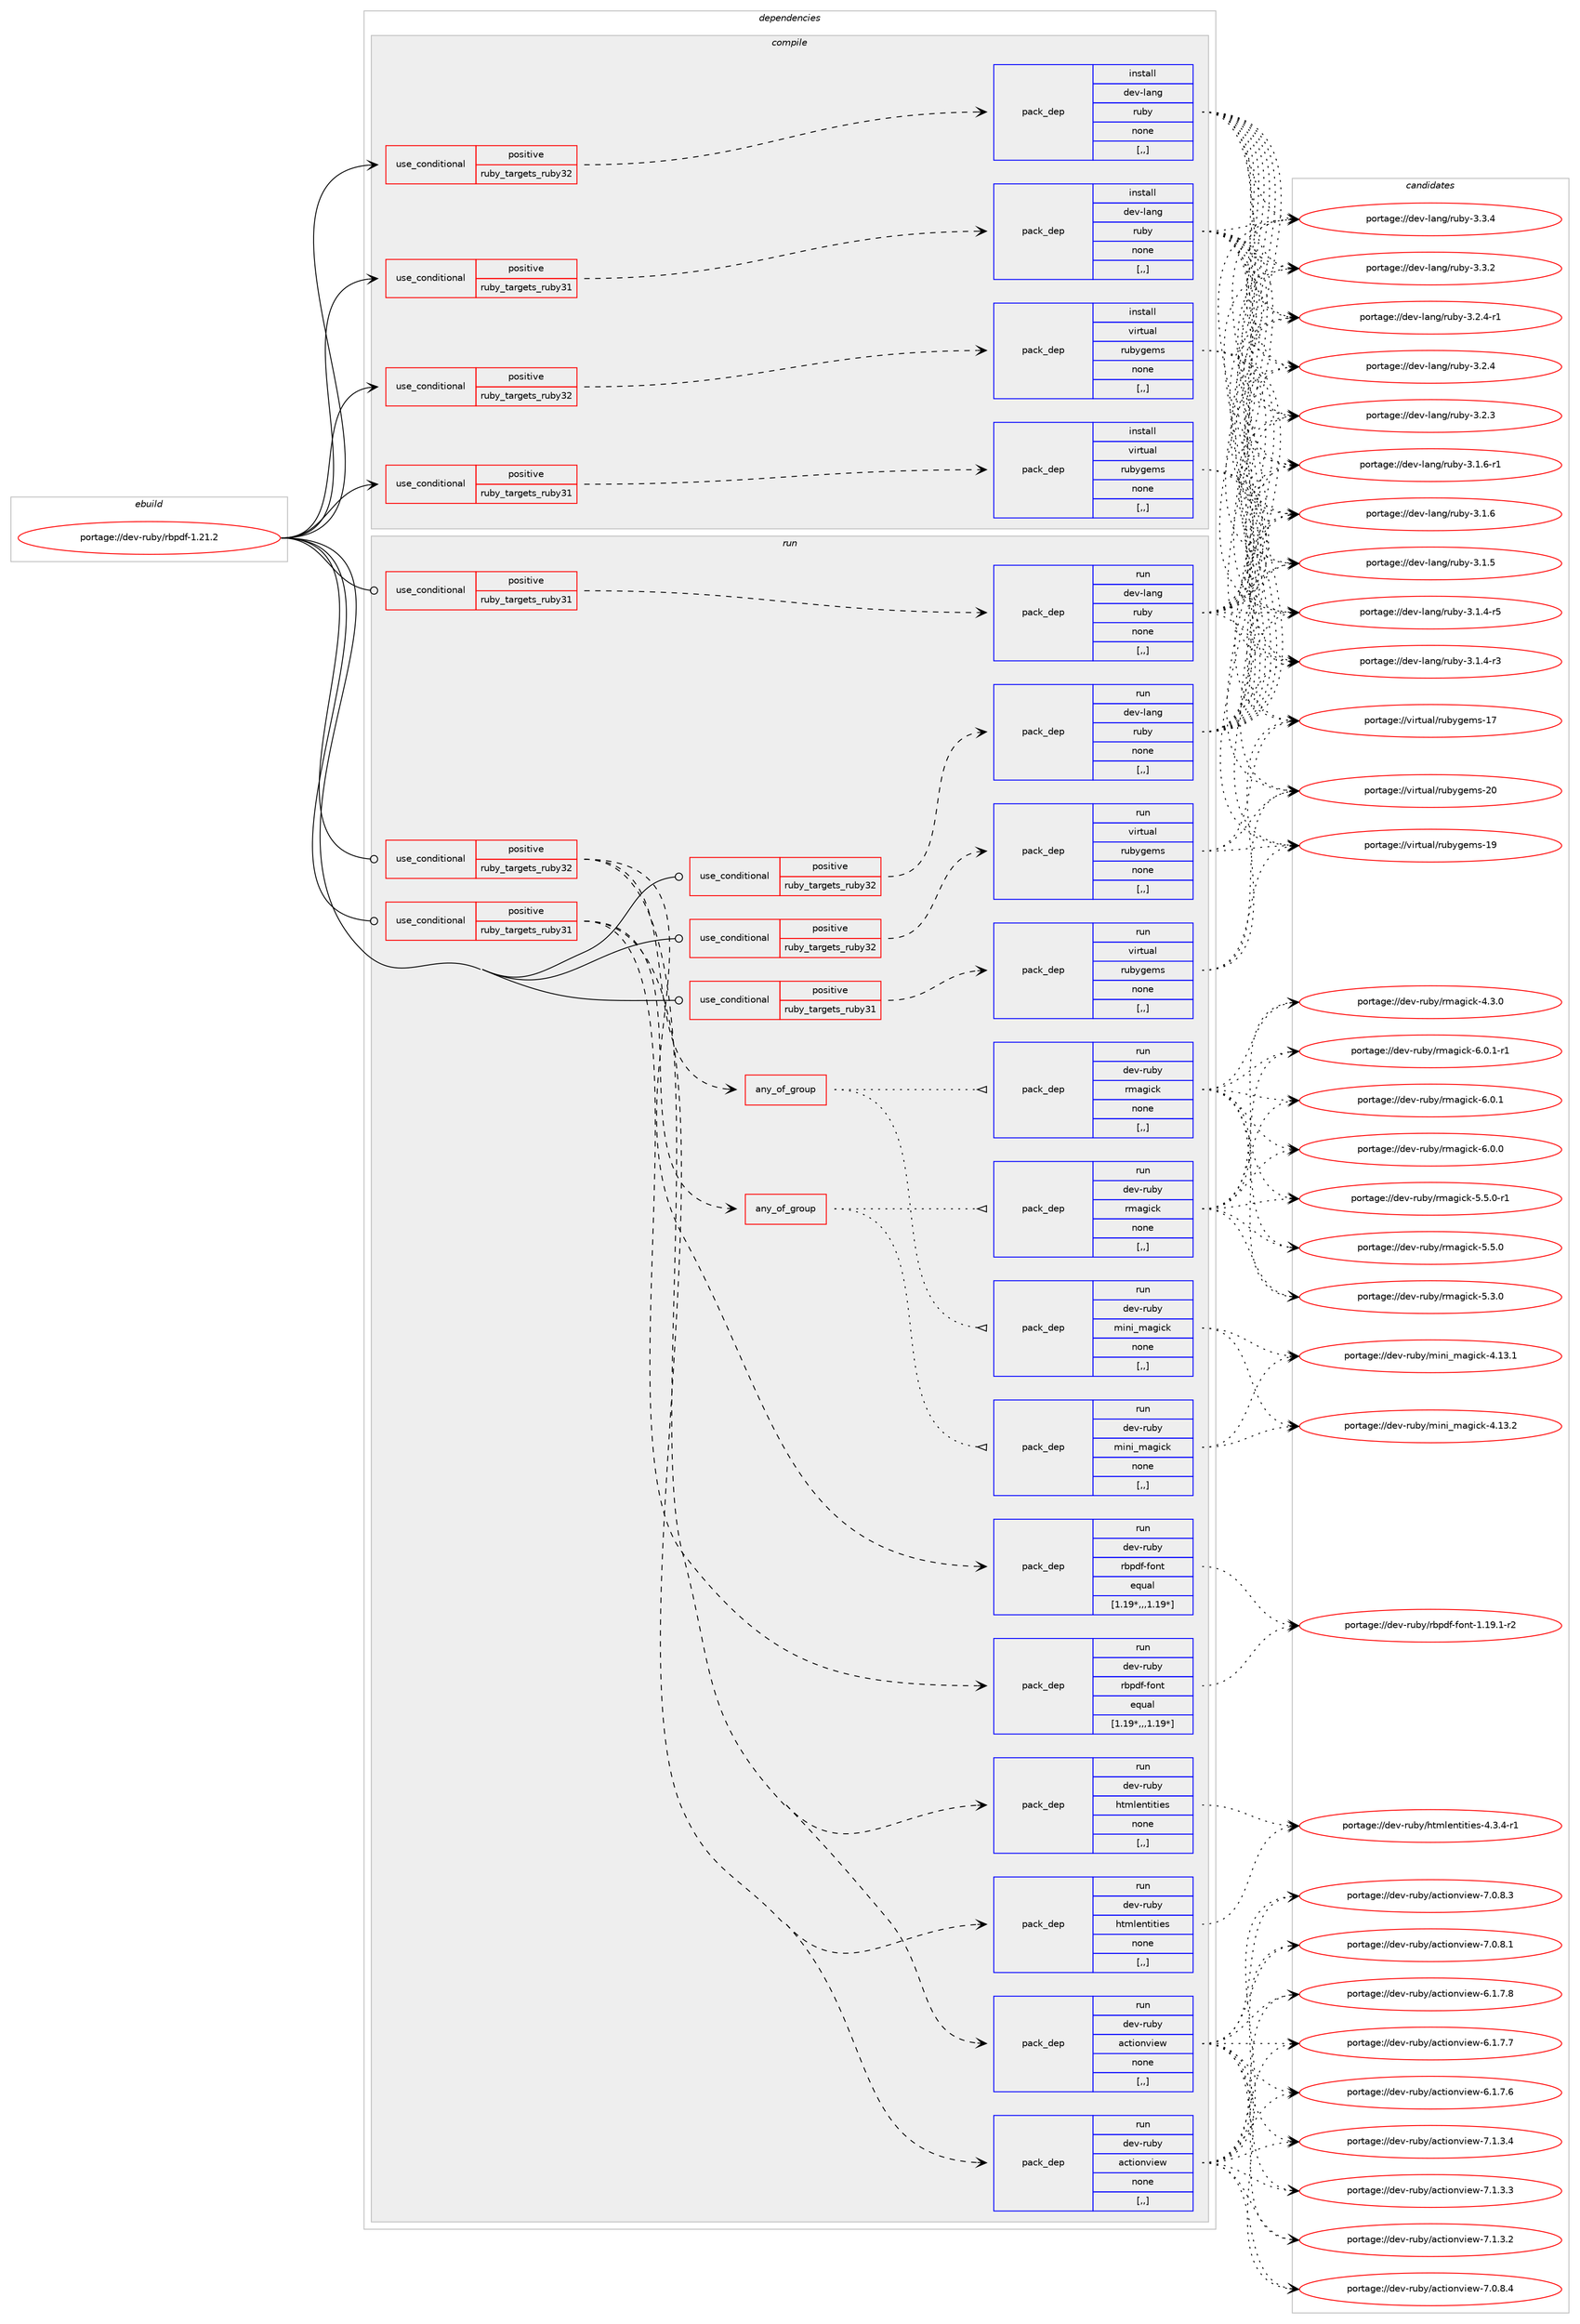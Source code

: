 digraph prolog {

# *************
# Graph options
# *************

newrank=true;
concentrate=true;
compound=true;
graph [rankdir=LR,fontname=Helvetica,fontsize=10,ranksep=1.5];#, ranksep=2.5, nodesep=0.2];
edge  [arrowhead=vee];
node  [fontname=Helvetica,fontsize=10];

# **********
# The ebuild
# **********

subgraph cluster_leftcol {
color=gray;
rank=same;
label=<<i>ebuild</i>>;
id [label="portage://dev-ruby/rbpdf-1.21.2", color=red, width=4, href="../dev-ruby/rbpdf-1.21.2.svg"];
}

# ****************
# The dependencies
# ****************

subgraph cluster_midcol {
color=gray;
label=<<i>dependencies</i>>;
subgraph cluster_compile {
fillcolor="#eeeeee";
style=filled;
label=<<i>compile</i>>;
subgraph cond53509 {
dependency196356 [label=<<TABLE BORDER="0" CELLBORDER="1" CELLSPACING="0" CELLPADDING="4"><TR><TD ROWSPAN="3" CELLPADDING="10">use_conditional</TD></TR><TR><TD>positive</TD></TR><TR><TD>ruby_targets_ruby31</TD></TR></TABLE>>, shape=none, color=red];
subgraph pack141501 {
dependency196357 [label=<<TABLE BORDER="0" CELLBORDER="1" CELLSPACING="0" CELLPADDING="4" WIDTH="220"><TR><TD ROWSPAN="6" CELLPADDING="30">pack_dep</TD></TR><TR><TD WIDTH="110">install</TD></TR><TR><TD>dev-lang</TD></TR><TR><TD>ruby</TD></TR><TR><TD>none</TD></TR><TR><TD>[,,]</TD></TR></TABLE>>, shape=none, color=blue];
}
dependency196356:e -> dependency196357:w [weight=20,style="dashed",arrowhead="vee"];
}
id:e -> dependency196356:w [weight=20,style="solid",arrowhead="vee"];
subgraph cond53510 {
dependency196358 [label=<<TABLE BORDER="0" CELLBORDER="1" CELLSPACING="0" CELLPADDING="4"><TR><TD ROWSPAN="3" CELLPADDING="10">use_conditional</TD></TR><TR><TD>positive</TD></TR><TR><TD>ruby_targets_ruby31</TD></TR></TABLE>>, shape=none, color=red];
subgraph pack141502 {
dependency196359 [label=<<TABLE BORDER="0" CELLBORDER="1" CELLSPACING="0" CELLPADDING="4" WIDTH="220"><TR><TD ROWSPAN="6" CELLPADDING="30">pack_dep</TD></TR><TR><TD WIDTH="110">install</TD></TR><TR><TD>virtual</TD></TR><TR><TD>rubygems</TD></TR><TR><TD>none</TD></TR><TR><TD>[,,]</TD></TR></TABLE>>, shape=none, color=blue];
}
dependency196358:e -> dependency196359:w [weight=20,style="dashed",arrowhead="vee"];
}
id:e -> dependency196358:w [weight=20,style="solid",arrowhead="vee"];
subgraph cond53511 {
dependency196360 [label=<<TABLE BORDER="0" CELLBORDER="1" CELLSPACING="0" CELLPADDING="4"><TR><TD ROWSPAN="3" CELLPADDING="10">use_conditional</TD></TR><TR><TD>positive</TD></TR><TR><TD>ruby_targets_ruby32</TD></TR></TABLE>>, shape=none, color=red];
subgraph pack141503 {
dependency196361 [label=<<TABLE BORDER="0" CELLBORDER="1" CELLSPACING="0" CELLPADDING="4" WIDTH="220"><TR><TD ROWSPAN="6" CELLPADDING="30">pack_dep</TD></TR><TR><TD WIDTH="110">install</TD></TR><TR><TD>dev-lang</TD></TR><TR><TD>ruby</TD></TR><TR><TD>none</TD></TR><TR><TD>[,,]</TD></TR></TABLE>>, shape=none, color=blue];
}
dependency196360:e -> dependency196361:w [weight=20,style="dashed",arrowhead="vee"];
}
id:e -> dependency196360:w [weight=20,style="solid",arrowhead="vee"];
subgraph cond53512 {
dependency196362 [label=<<TABLE BORDER="0" CELLBORDER="1" CELLSPACING="0" CELLPADDING="4"><TR><TD ROWSPAN="3" CELLPADDING="10">use_conditional</TD></TR><TR><TD>positive</TD></TR><TR><TD>ruby_targets_ruby32</TD></TR></TABLE>>, shape=none, color=red];
subgraph pack141504 {
dependency196363 [label=<<TABLE BORDER="0" CELLBORDER="1" CELLSPACING="0" CELLPADDING="4" WIDTH="220"><TR><TD ROWSPAN="6" CELLPADDING="30">pack_dep</TD></TR><TR><TD WIDTH="110">install</TD></TR><TR><TD>virtual</TD></TR><TR><TD>rubygems</TD></TR><TR><TD>none</TD></TR><TR><TD>[,,]</TD></TR></TABLE>>, shape=none, color=blue];
}
dependency196362:e -> dependency196363:w [weight=20,style="dashed",arrowhead="vee"];
}
id:e -> dependency196362:w [weight=20,style="solid",arrowhead="vee"];
}
subgraph cluster_compileandrun {
fillcolor="#eeeeee";
style=filled;
label=<<i>compile and run</i>>;
}
subgraph cluster_run {
fillcolor="#eeeeee";
style=filled;
label=<<i>run</i>>;
subgraph cond53513 {
dependency196364 [label=<<TABLE BORDER="0" CELLBORDER="1" CELLSPACING="0" CELLPADDING="4"><TR><TD ROWSPAN="3" CELLPADDING="10">use_conditional</TD></TR><TR><TD>positive</TD></TR><TR><TD>ruby_targets_ruby31</TD></TR></TABLE>>, shape=none, color=red];
subgraph pack141505 {
dependency196365 [label=<<TABLE BORDER="0" CELLBORDER="1" CELLSPACING="0" CELLPADDING="4" WIDTH="220"><TR><TD ROWSPAN="6" CELLPADDING="30">pack_dep</TD></TR><TR><TD WIDTH="110">run</TD></TR><TR><TD>dev-lang</TD></TR><TR><TD>ruby</TD></TR><TR><TD>none</TD></TR><TR><TD>[,,]</TD></TR></TABLE>>, shape=none, color=blue];
}
dependency196364:e -> dependency196365:w [weight=20,style="dashed",arrowhead="vee"];
}
id:e -> dependency196364:w [weight=20,style="solid",arrowhead="odot"];
subgraph cond53514 {
dependency196366 [label=<<TABLE BORDER="0" CELLBORDER="1" CELLSPACING="0" CELLPADDING="4"><TR><TD ROWSPAN="3" CELLPADDING="10">use_conditional</TD></TR><TR><TD>positive</TD></TR><TR><TD>ruby_targets_ruby31</TD></TR></TABLE>>, shape=none, color=red];
subgraph pack141506 {
dependency196367 [label=<<TABLE BORDER="0" CELLBORDER="1" CELLSPACING="0" CELLPADDING="4" WIDTH="220"><TR><TD ROWSPAN="6" CELLPADDING="30">pack_dep</TD></TR><TR><TD WIDTH="110">run</TD></TR><TR><TD>dev-ruby</TD></TR><TR><TD>actionview</TD></TR><TR><TD>none</TD></TR><TR><TD>[,,]</TD></TR></TABLE>>, shape=none, color=blue];
}
dependency196366:e -> dependency196367:w [weight=20,style="dashed",arrowhead="vee"];
subgraph pack141507 {
dependency196368 [label=<<TABLE BORDER="0" CELLBORDER="1" CELLSPACING="0" CELLPADDING="4" WIDTH="220"><TR><TD ROWSPAN="6" CELLPADDING="30">pack_dep</TD></TR><TR><TD WIDTH="110">run</TD></TR><TR><TD>dev-ruby</TD></TR><TR><TD>htmlentities</TD></TR><TR><TD>none</TD></TR><TR><TD>[,,]</TD></TR></TABLE>>, shape=none, color=blue];
}
dependency196366:e -> dependency196368:w [weight=20,style="dashed",arrowhead="vee"];
subgraph pack141508 {
dependency196369 [label=<<TABLE BORDER="0" CELLBORDER="1" CELLSPACING="0" CELLPADDING="4" WIDTH="220"><TR><TD ROWSPAN="6" CELLPADDING="30">pack_dep</TD></TR><TR><TD WIDTH="110">run</TD></TR><TR><TD>dev-ruby</TD></TR><TR><TD>rbpdf-font</TD></TR><TR><TD>equal</TD></TR><TR><TD>[1.19*,,,1.19*]</TD></TR></TABLE>>, shape=none, color=blue];
}
dependency196366:e -> dependency196369:w [weight=20,style="dashed",arrowhead="vee"];
subgraph any1196 {
dependency196370 [label=<<TABLE BORDER="0" CELLBORDER="1" CELLSPACING="0" CELLPADDING="4"><TR><TD CELLPADDING="10">any_of_group</TD></TR></TABLE>>, shape=none, color=red];subgraph pack141509 {
dependency196371 [label=<<TABLE BORDER="0" CELLBORDER="1" CELLSPACING="0" CELLPADDING="4" WIDTH="220"><TR><TD ROWSPAN="6" CELLPADDING="30">pack_dep</TD></TR><TR><TD WIDTH="110">run</TD></TR><TR><TD>dev-ruby</TD></TR><TR><TD>mini_magick</TD></TR><TR><TD>none</TD></TR><TR><TD>[,,]</TD></TR></TABLE>>, shape=none, color=blue];
}
dependency196370:e -> dependency196371:w [weight=20,style="dotted",arrowhead="oinv"];
subgraph pack141510 {
dependency196372 [label=<<TABLE BORDER="0" CELLBORDER="1" CELLSPACING="0" CELLPADDING="4" WIDTH="220"><TR><TD ROWSPAN="6" CELLPADDING="30">pack_dep</TD></TR><TR><TD WIDTH="110">run</TD></TR><TR><TD>dev-ruby</TD></TR><TR><TD>rmagick</TD></TR><TR><TD>none</TD></TR><TR><TD>[,,]</TD></TR></TABLE>>, shape=none, color=blue];
}
dependency196370:e -> dependency196372:w [weight=20,style="dotted",arrowhead="oinv"];
}
dependency196366:e -> dependency196370:w [weight=20,style="dashed",arrowhead="vee"];
}
id:e -> dependency196366:w [weight=20,style="solid",arrowhead="odot"];
subgraph cond53515 {
dependency196373 [label=<<TABLE BORDER="0" CELLBORDER="1" CELLSPACING="0" CELLPADDING="4"><TR><TD ROWSPAN="3" CELLPADDING="10">use_conditional</TD></TR><TR><TD>positive</TD></TR><TR><TD>ruby_targets_ruby31</TD></TR></TABLE>>, shape=none, color=red];
subgraph pack141511 {
dependency196374 [label=<<TABLE BORDER="0" CELLBORDER="1" CELLSPACING="0" CELLPADDING="4" WIDTH="220"><TR><TD ROWSPAN="6" CELLPADDING="30">pack_dep</TD></TR><TR><TD WIDTH="110">run</TD></TR><TR><TD>virtual</TD></TR><TR><TD>rubygems</TD></TR><TR><TD>none</TD></TR><TR><TD>[,,]</TD></TR></TABLE>>, shape=none, color=blue];
}
dependency196373:e -> dependency196374:w [weight=20,style="dashed",arrowhead="vee"];
}
id:e -> dependency196373:w [weight=20,style="solid",arrowhead="odot"];
subgraph cond53516 {
dependency196375 [label=<<TABLE BORDER="0" CELLBORDER="1" CELLSPACING="0" CELLPADDING="4"><TR><TD ROWSPAN="3" CELLPADDING="10">use_conditional</TD></TR><TR><TD>positive</TD></TR><TR><TD>ruby_targets_ruby32</TD></TR></TABLE>>, shape=none, color=red];
subgraph pack141512 {
dependency196376 [label=<<TABLE BORDER="0" CELLBORDER="1" CELLSPACING="0" CELLPADDING="4" WIDTH="220"><TR><TD ROWSPAN="6" CELLPADDING="30">pack_dep</TD></TR><TR><TD WIDTH="110">run</TD></TR><TR><TD>dev-lang</TD></TR><TR><TD>ruby</TD></TR><TR><TD>none</TD></TR><TR><TD>[,,]</TD></TR></TABLE>>, shape=none, color=blue];
}
dependency196375:e -> dependency196376:w [weight=20,style="dashed",arrowhead="vee"];
}
id:e -> dependency196375:w [weight=20,style="solid",arrowhead="odot"];
subgraph cond53517 {
dependency196377 [label=<<TABLE BORDER="0" CELLBORDER="1" CELLSPACING="0" CELLPADDING="4"><TR><TD ROWSPAN="3" CELLPADDING="10">use_conditional</TD></TR><TR><TD>positive</TD></TR><TR><TD>ruby_targets_ruby32</TD></TR></TABLE>>, shape=none, color=red];
subgraph pack141513 {
dependency196378 [label=<<TABLE BORDER="0" CELLBORDER="1" CELLSPACING="0" CELLPADDING="4" WIDTH="220"><TR><TD ROWSPAN="6" CELLPADDING="30">pack_dep</TD></TR><TR><TD WIDTH="110">run</TD></TR><TR><TD>dev-ruby</TD></TR><TR><TD>actionview</TD></TR><TR><TD>none</TD></TR><TR><TD>[,,]</TD></TR></TABLE>>, shape=none, color=blue];
}
dependency196377:e -> dependency196378:w [weight=20,style="dashed",arrowhead="vee"];
subgraph pack141514 {
dependency196379 [label=<<TABLE BORDER="0" CELLBORDER="1" CELLSPACING="0" CELLPADDING="4" WIDTH="220"><TR><TD ROWSPAN="6" CELLPADDING="30">pack_dep</TD></TR><TR><TD WIDTH="110">run</TD></TR><TR><TD>dev-ruby</TD></TR><TR><TD>htmlentities</TD></TR><TR><TD>none</TD></TR><TR><TD>[,,]</TD></TR></TABLE>>, shape=none, color=blue];
}
dependency196377:e -> dependency196379:w [weight=20,style="dashed",arrowhead="vee"];
subgraph pack141515 {
dependency196380 [label=<<TABLE BORDER="0" CELLBORDER="1" CELLSPACING="0" CELLPADDING="4" WIDTH="220"><TR><TD ROWSPAN="6" CELLPADDING="30">pack_dep</TD></TR><TR><TD WIDTH="110">run</TD></TR><TR><TD>dev-ruby</TD></TR><TR><TD>rbpdf-font</TD></TR><TR><TD>equal</TD></TR><TR><TD>[1.19*,,,1.19*]</TD></TR></TABLE>>, shape=none, color=blue];
}
dependency196377:e -> dependency196380:w [weight=20,style="dashed",arrowhead="vee"];
subgraph any1197 {
dependency196381 [label=<<TABLE BORDER="0" CELLBORDER="1" CELLSPACING="0" CELLPADDING="4"><TR><TD CELLPADDING="10">any_of_group</TD></TR></TABLE>>, shape=none, color=red];subgraph pack141516 {
dependency196382 [label=<<TABLE BORDER="0" CELLBORDER="1" CELLSPACING="0" CELLPADDING="4" WIDTH="220"><TR><TD ROWSPAN="6" CELLPADDING="30">pack_dep</TD></TR><TR><TD WIDTH="110">run</TD></TR><TR><TD>dev-ruby</TD></TR><TR><TD>mini_magick</TD></TR><TR><TD>none</TD></TR><TR><TD>[,,]</TD></TR></TABLE>>, shape=none, color=blue];
}
dependency196381:e -> dependency196382:w [weight=20,style="dotted",arrowhead="oinv"];
subgraph pack141517 {
dependency196383 [label=<<TABLE BORDER="0" CELLBORDER="1" CELLSPACING="0" CELLPADDING="4" WIDTH="220"><TR><TD ROWSPAN="6" CELLPADDING="30">pack_dep</TD></TR><TR><TD WIDTH="110">run</TD></TR><TR><TD>dev-ruby</TD></TR><TR><TD>rmagick</TD></TR><TR><TD>none</TD></TR><TR><TD>[,,]</TD></TR></TABLE>>, shape=none, color=blue];
}
dependency196381:e -> dependency196383:w [weight=20,style="dotted",arrowhead="oinv"];
}
dependency196377:e -> dependency196381:w [weight=20,style="dashed",arrowhead="vee"];
}
id:e -> dependency196377:w [weight=20,style="solid",arrowhead="odot"];
subgraph cond53518 {
dependency196384 [label=<<TABLE BORDER="0" CELLBORDER="1" CELLSPACING="0" CELLPADDING="4"><TR><TD ROWSPAN="3" CELLPADDING="10">use_conditional</TD></TR><TR><TD>positive</TD></TR><TR><TD>ruby_targets_ruby32</TD></TR></TABLE>>, shape=none, color=red];
subgraph pack141518 {
dependency196385 [label=<<TABLE BORDER="0" CELLBORDER="1" CELLSPACING="0" CELLPADDING="4" WIDTH="220"><TR><TD ROWSPAN="6" CELLPADDING="30">pack_dep</TD></TR><TR><TD WIDTH="110">run</TD></TR><TR><TD>virtual</TD></TR><TR><TD>rubygems</TD></TR><TR><TD>none</TD></TR><TR><TD>[,,]</TD></TR></TABLE>>, shape=none, color=blue];
}
dependency196384:e -> dependency196385:w [weight=20,style="dashed",arrowhead="vee"];
}
id:e -> dependency196384:w [weight=20,style="solid",arrowhead="odot"];
}
}

# **************
# The candidates
# **************

subgraph cluster_choices {
rank=same;
color=gray;
label=<<i>candidates</i>>;

subgraph choice141501 {
color=black;
nodesep=1;
choice10010111845108971101034711411798121455146514652 [label="portage://dev-lang/ruby-3.3.4", color=red, width=4,href="../dev-lang/ruby-3.3.4.svg"];
choice10010111845108971101034711411798121455146514650 [label="portage://dev-lang/ruby-3.3.2", color=red, width=4,href="../dev-lang/ruby-3.3.2.svg"];
choice100101118451089711010347114117981214551465046524511449 [label="portage://dev-lang/ruby-3.2.4-r1", color=red, width=4,href="../dev-lang/ruby-3.2.4-r1.svg"];
choice10010111845108971101034711411798121455146504652 [label="portage://dev-lang/ruby-3.2.4", color=red, width=4,href="../dev-lang/ruby-3.2.4.svg"];
choice10010111845108971101034711411798121455146504651 [label="portage://dev-lang/ruby-3.2.3", color=red, width=4,href="../dev-lang/ruby-3.2.3.svg"];
choice100101118451089711010347114117981214551464946544511449 [label="portage://dev-lang/ruby-3.1.6-r1", color=red, width=4,href="../dev-lang/ruby-3.1.6-r1.svg"];
choice10010111845108971101034711411798121455146494654 [label="portage://dev-lang/ruby-3.1.6", color=red, width=4,href="../dev-lang/ruby-3.1.6.svg"];
choice10010111845108971101034711411798121455146494653 [label="portage://dev-lang/ruby-3.1.5", color=red, width=4,href="../dev-lang/ruby-3.1.5.svg"];
choice100101118451089711010347114117981214551464946524511453 [label="portage://dev-lang/ruby-3.1.4-r5", color=red, width=4,href="../dev-lang/ruby-3.1.4-r5.svg"];
choice100101118451089711010347114117981214551464946524511451 [label="portage://dev-lang/ruby-3.1.4-r3", color=red, width=4,href="../dev-lang/ruby-3.1.4-r3.svg"];
dependency196357:e -> choice10010111845108971101034711411798121455146514652:w [style=dotted,weight="100"];
dependency196357:e -> choice10010111845108971101034711411798121455146514650:w [style=dotted,weight="100"];
dependency196357:e -> choice100101118451089711010347114117981214551465046524511449:w [style=dotted,weight="100"];
dependency196357:e -> choice10010111845108971101034711411798121455146504652:w [style=dotted,weight="100"];
dependency196357:e -> choice10010111845108971101034711411798121455146504651:w [style=dotted,weight="100"];
dependency196357:e -> choice100101118451089711010347114117981214551464946544511449:w [style=dotted,weight="100"];
dependency196357:e -> choice10010111845108971101034711411798121455146494654:w [style=dotted,weight="100"];
dependency196357:e -> choice10010111845108971101034711411798121455146494653:w [style=dotted,weight="100"];
dependency196357:e -> choice100101118451089711010347114117981214551464946524511453:w [style=dotted,weight="100"];
dependency196357:e -> choice100101118451089711010347114117981214551464946524511451:w [style=dotted,weight="100"];
}
subgraph choice141502 {
color=black;
nodesep=1;
choice118105114116117971084711411798121103101109115455048 [label="portage://virtual/rubygems-20", color=red, width=4,href="../virtual/rubygems-20.svg"];
choice118105114116117971084711411798121103101109115454957 [label="portage://virtual/rubygems-19", color=red, width=4,href="../virtual/rubygems-19.svg"];
choice118105114116117971084711411798121103101109115454955 [label="portage://virtual/rubygems-17", color=red, width=4,href="../virtual/rubygems-17.svg"];
dependency196359:e -> choice118105114116117971084711411798121103101109115455048:w [style=dotted,weight="100"];
dependency196359:e -> choice118105114116117971084711411798121103101109115454957:w [style=dotted,weight="100"];
dependency196359:e -> choice118105114116117971084711411798121103101109115454955:w [style=dotted,weight="100"];
}
subgraph choice141503 {
color=black;
nodesep=1;
choice10010111845108971101034711411798121455146514652 [label="portage://dev-lang/ruby-3.3.4", color=red, width=4,href="../dev-lang/ruby-3.3.4.svg"];
choice10010111845108971101034711411798121455146514650 [label="portage://dev-lang/ruby-3.3.2", color=red, width=4,href="../dev-lang/ruby-3.3.2.svg"];
choice100101118451089711010347114117981214551465046524511449 [label="portage://dev-lang/ruby-3.2.4-r1", color=red, width=4,href="../dev-lang/ruby-3.2.4-r1.svg"];
choice10010111845108971101034711411798121455146504652 [label="portage://dev-lang/ruby-3.2.4", color=red, width=4,href="../dev-lang/ruby-3.2.4.svg"];
choice10010111845108971101034711411798121455146504651 [label="portage://dev-lang/ruby-3.2.3", color=red, width=4,href="../dev-lang/ruby-3.2.3.svg"];
choice100101118451089711010347114117981214551464946544511449 [label="portage://dev-lang/ruby-3.1.6-r1", color=red, width=4,href="../dev-lang/ruby-3.1.6-r1.svg"];
choice10010111845108971101034711411798121455146494654 [label="portage://dev-lang/ruby-3.1.6", color=red, width=4,href="../dev-lang/ruby-3.1.6.svg"];
choice10010111845108971101034711411798121455146494653 [label="portage://dev-lang/ruby-3.1.5", color=red, width=4,href="../dev-lang/ruby-3.1.5.svg"];
choice100101118451089711010347114117981214551464946524511453 [label="portage://dev-lang/ruby-3.1.4-r5", color=red, width=4,href="../dev-lang/ruby-3.1.4-r5.svg"];
choice100101118451089711010347114117981214551464946524511451 [label="portage://dev-lang/ruby-3.1.4-r3", color=red, width=4,href="../dev-lang/ruby-3.1.4-r3.svg"];
dependency196361:e -> choice10010111845108971101034711411798121455146514652:w [style=dotted,weight="100"];
dependency196361:e -> choice10010111845108971101034711411798121455146514650:w [style=dotted,weight="100"];
dependency196361:e -> choice100101118451089711010347114117981214551465046524511449:w [style=dotted,weight="100"];
dependency196361:e -> choice10010111845108971101034711411798121455146504652:w [style=dotted,weight="100"];
dependency196361:e -> choice10010111845108971101034711411798121455146504651:w [style=dotted,weight="100"];
dependency196361:e -> choice100101118451089711010347114117981214551464946544511449:w [style=dotted,weight="100"];
dependency196361:e -> choice10010111845108971101034711411798121455146494654:w [style=dotted,weight="100"];
dependency196361:e -> choice10010111845108971101034711411798121455146494653:w [style=dotted,weight="100"];
dependency196361:e -> choice100101118451089711010347114117981214551464946524511453:w [style=dotted,weight="100"];
dependency196361:e -> choice100101118451089711010347114117981214551464946524511451:w [style=dotted,weight="100"];
}
subgraph choice141504 {
color=black;
nodesep=1;
choice118105114116117971084711411798121103101109115455048 [label="portage://virtual/rubygems-20", color=red, width=4,href="../virtual/rubygems-20.svg"];
choice118105114116117971084711411798121103101109115454957 [label="portage://virtual/rubygems-19", color=red, width=4,href="../virtual/rubygems-19.svg"];
choice118105114116117971084711411798121103101109115454955 [label="portage://virtual/rubygems-17", color=red, width=4,href="../virtual/rubygems-17.svg"];
dependency196363:e -> choice118105114116117971084711411798121103101109115455048:w [style=dotted,weight="100"];
dependency196363:e -> choice118105114116117971084711411798121103101109115454957:w [style=dotted,weight="100"];
dependency196363:e -> choice118105114116117971084711411798121103101109115454955:w [style=dotted,weight="100"];
}
subgraph choice141505 {
color=black;
nodesep=1;
choice10010111845108971101034711411798121455146514652 [label="portage://dev-lang/ruby-3.3.4", color=red, width=4,href="../dev-lang/ruby-3.3.4.svg"];
choice10010111845108971101034711411798121455146514650 [label="portage://dev-lang/ruby-3.3.2", color=red, width=4,href="../dev-lang/ruby-3.3.2.svg"];
choice100101118451089711010347114117981214551465046524511449 [label="portage://dev-lang/ruby-3.2.4-r1", color=red, width=4,href="../dev-lang/ruby-3.2.4-r1.svg"];
choice10010111845108971101034711411798121455146504652 [label="portage://dev-lang/ruby-3.2.4", color=red, width=4,href="../dev-lang/ruby-3.2.4.svg"];
choice10010111845108971101034711411798121455146504651 [label="portage://dev-lang/ruby-3.2.3", color=red, width=4,href="../dev-lang/ruby-3.2.3.svg"];
choice100101118451089711010347114117981214551464946544511449 [label="portage://dev-lang/ruby-3.1.6-r1", color=red, width=4,href="../dev-lang/ruby-3.1.6-r1.svg"];
choice10010111845108971101034711411798121455146494654 [label="portage://dev-lang/ruby-3.1.6", color=red, width=4,href="../dev-lang/ruby-3.1.6.svg"];
choice10010111845108971101034711411798121455146494653 [label="portage://dev-lang/ruby-3.1.5", color=red, width=4,href="../dev-lang/ruby-3.1.5.svg"];
choice100101118451089711010347114117981214551464946524511453 [label="portage://dev-lang/ruby-3.1.4-r5", color=red, width=4,href="../dev-lang/ruby-3.1.4-r5.svg"];
choice100101118451089711010347114117981214551464946524511451 [label="portage://dev-lang/ruby-3.1.4-r3", color=red, width=4,href="../dev-lang/ruby-3.1.4-r3.svg"];
dependency196365:e -> choice10010111845108971101034711411798121455146514652:w [style=dotted,weight="100"];
dependency196365:e -> choice10010111845108971101034711411798121455146514650:w [style=dotted,weight="100"];
dependency196365:e -> choice100101118451089711010347114117981214551465046524511449:w [style=dotted,weight="100"];
dependency196365:e -> choice10010111845108971101034711411798121455146504652:w [style=dotted,weight="100"];
dependency196365:e -> choice10010111845108971101034711411798121455146504651:w [style=dotted,weight="100"];
dependency196365:e -> choice100101118451089711010347114117981214551464946544511449:w [style=dotted,weight="100"];
dependency196365:e -> choice10010111845108971101034711411798121455146494654:w [style=dotted,weight="100"];
dependency196365:e -> choice10010111845108971101034711411798121455146494653:w [style=dotted,weight="100"];
dependency196365:e -> choice100101118451089711010347114117981214551464946524511453:w [style=dotted,weight="100"];
dependency196365:e -> choice100101118451089711010347114117981214551464946524511451:w [style=dotted,weight="100"];
}
subgraph choice141506 {
color=black;
nodesep=1;
choice10010111845114117981214797991161051111101181051011194555464946514652 [label="portage://dev-ruby/actionview-7.1.3.4", color=red, width=4,href="../dev-ruby/actionview-7.1.3.4.svg"];
choice10010111845114117981214797991161051111101181051011194555464946514651 [label="portage://dev-ruby/actionview-7.1.3.3", color=red, width=4,href="../dev-ruby/actionview-7.1.3.3.svg"];
choice10010111845114117981214797991161051111101181051011194555464946514650 [label="portage://dev-ruby/actionview-7.1.3.2", color=red, width=4,href="../dev-ruby/actionview-7.1.3.2.svg"];
choice10010111845114117981214797991161051111101181051011194555464846564652 [label="portage://dev-ruby/actionview-7.0.8.4", color=red, width=4,href="../dev-ruby/actionview-7.0.8.4.svg"];
choice10010111845114117981214797991161051111101181051011194555464846564651 [label="portage://dev-ruby/actionview-7.0.8.3", color=red, width=4,href="../dev-ruby/actionview-7.0.8.3.svg"];
choice10010111845114117981214797991161051111101181051011194555464846564649 [label="portage://dev-ruby/actionview-7.0.8.1", color=red, width=4,href="../dev-ruby/actionview-7.0.8.1.svg"];
choice10010111845114117981214797991161051111101181051011194554464946554656 [label="portage://dev-ruby/actionview-6.1.7.8", color=red, width=4,href="../dev-ruby/actionview-6.1.7.8.svg"];
choice10010111845114117981214797991161051111101181051011194554464946554655 [label="portage://dev-ruby/actionview-6.1.7.7", color=red, width=4,href="../dev-ruby/actionview-6.1.7.7.svg"];
choice10010111845114117981214797991161051111101181051011194554464946554654 [label="portage://dev-ruby/actionview-6.1.7.6", color=red, width=4,href="../dev-ruby/actionview-6.1.7.6.svg"];
dependency196367:e -> choice10010111845114117981214797991161051111101181051011194555464946514652:w [style=dotted,weight="100"];
dependency196367:e -> choice10010111845114117981214797991161051111101181051011194555464946514651:w [style=dotted,weight="100"];
dependency196367:e -> choice10010111845114117981214797991161051111101181051011194555464946514650:w [style=dotted,weight="100"];
dependency196367:e -> choice10010111845114117981214797991161051111101181051011194555464846564652:w [style=dotted,weight="100"];
dependency196367:e -> choice10010111845114117981214797991161051111101181051011194555464846564651:w [style=dotted,weight="100"];
dependency196367:e -> choice10010111845114117981214797991161051111101181051011194555464846564649:w [style=dotted,weight="100"];
dependency196367:e -> choice10010111845114117981214797991161051111101181051011194554464946554656:w [style=dotted,weight="100"];
dependency196367:e -> choice10010111845114117981214797991161051111101181051011194554464946554655:w [style=dotted,weight="100"];
dependency196367:e -> choice10010111845114117981214797991161051111101181051011194554464946554654:w [style=dotted,weight="100"];
}
subgraph choice141507 {
color=black;
nodesep=1;
choice1001011184511411798121471041161091081011101161051161051011154552465146524511449 [label="portage://dev-ruby/htmlentities-4.3.4-r1", color=red, width=4,href="../dev-ruby/htmlentities-4.3.4-r1.svg"];
dependency196368:e -> choice1001011184511411798121471041161091081011101161051161051011154552465146524511449:w [style=dotted,weight="100"];
}
subgraph choice141508 {
color=black;
nodesep=1;
choice1001011184511411798121471149811210010245102111110116454946495746494511450 [label="portage://dev-ruby/rbpdf-font-1.19.1-r2", color=red, width=4,href="../dev-ruby/rbpdf-font-1.19.1-r2.svg"];
dependency196369:e -> choice1001011184511411798121471149811210010245102111110116454946495746494511450:w [style=dotted,weight="100"];
}
subgraph choice141509 {
color=black;
nodesep=1;
choice10010111845114117981214710910511010595109971031059910745524649514650 [label="portage://dev-ruby/mini_magick-4.13.2", color=red, width=4,href="../dev-ruby/mini_magick-4.13.2.svg"];
choice10010111845114117981214710910511010595109971031059910745524649514649 [label="portage://dev-ruby/mini_magick-4.13.1", color=red, width=4,href="../dev-ruby/mini_magick-4.13.1.svg"];
dependency196371:e -> choice10010111845114117981214710910511010595109971031059910745524649514650:w [style=dotted,weight="100"];
dependency196371:e -> choice10010111845114117981214710910511010595109971031059910745524649514649:w [style=dotted,weight="100"];
}
subgraph choice141510 {
color=black;
nodesep=1;
choice10010111845114117981214711410997103105991074554464846494511449 [label="portage://dev-ruby/rmagick-6.0.1-r1", color=red, width=4,href="../dev-ruby/rmagick-6.0.1-r1.svg"];
choice1001011184511411798121471141099710310599107455446484649 [label="portage://dev-ruby/rmagick-6.0.1", color=red, width=4,href="../dev-ruby/rmagick-6.0.1.svg"];
choice1001011184511411798121471141099710310599107455446484648 [label="portage://dev-ruby/rmagick-6.0.0", color=red, width=4,href="../dev-ruby/rmagick-6.0.0.svg"];
choice10010111845114117981214711410997103105991074553465346484511449 [label="portage://dev-ruby/rmagick-5.5.0-r1", color=red, width=4,href="../dev-ruby/rmagick-5.5.0-r1.svg"];
choice1001011184511411798121471141099710310599107455346534648 [label="portage://dev-ruby/rmagick-5.5.0", color=red, width=4,href="../dev-ruby/rmagick-5.5.0.svg"];
choice1001011184511411798121471141099710310599107455346514648 [label="portage://dev-ruby/rmagick-5.3.0", color=red, width=4,href="../dev-ruby/rmagick-5.3.0.svg"];
choice1001011184511411798121471141099710310599107455246514648 [label="portage://dev-ruby/rmagick-4.3.0", color=red, width=4,href="../dev-ruby/rmagick-4.3.0.svg"];
dependency196372:e -> choice10010111845114117981214711410997103105991074554464846494511449:w [style=dotted,weight="100"];
dependency196372:e -> choice1001011184511411798121471141099710310599107455446484649:w [style=dotted,weight="100"];
dependency196372:e -> choice1001011184511411798121471141099710310599107455446484648:w [style=dotted,weight="100"];
dependency196372:e -> choice10010111845114117981214711410997103105991074553465346484511449:w [style=dotted,weight="100"];
dependency196372:e -> choice1001011184511411798121471141099710310599107455346534648:w [style=dotted,weight="100"];
dependency196372:e -> choice1001011184511411798121471141099710310599107455346514648:w [style=dotted,weight="100"];
dependency196372:e -> choice1001011184511411798121471141099710310599107455246514648:w [style=dotted,weight="100"];
}
subgraph choice141511 {
color=black;
nodesep=1;
choice118105114116117971084711411798121103101109115455048 [label="portage://virtual/rubygems-20", color=red, width=4,href="../virtual/rubygems-20.svg"];
choice118105114116117971084711411798121103101109115454957 [label="portage://virtual/rubygems-19", color=red, width=4,href="../virtual/rubygems-19.svg"];
choice118105114116117971084711411798121103101109115454955 [label="portage://virtual/rubygems-17", color=red, width=4,href="../virtual/rubygems-17.svg"];
dependency196374:e -> choice118105114116117971084711411798121103101109115455048:w [style=dotted,weight="100"];
dependency196374:e -> choice118105114116117971084711411798121103101109115454957:w [style=dotted,weight="100"];
dependency196374:e -> choice118105114116117971084711411798121103101109115454955:w [style=dotted,weight="100"];
}
subgraph choice141512 {
color=black;
nodesep=1;
choice10010111845108971101034711411798121455146514652 [label="portage://dev-lang/ruby-3.3.4", color=red, width=4,href="../dev-lang/ruby-3.3.4.svg"];
choice10010111845108971101034711411798121455146514650 [label="portage://dev-lang/ruby-3.3.2", color=red, width=4,href="../dev-lang/ruby-3.3.2.svg"];
choice100101118451089711010347114117981214551465046524511449 [label="portage://dev-lang/ruby-3.2.4-r1", color=red, width=4,href="../dev-lang/ruby-3.2.4-r1.svg"];
choice10010111845108971101034711411798121455146504652 [label="portage://dev-lang/ruby-3.2.4", color=red, width=4,href="../dev-lang/ruby-3.2.4.svg"];
choice10010111845108971101034711411798121455146504651 [label="portage://dev-lang/ruby-3.2.3", color=red, width=4,href="../dev-lang/ruby-3.2.3.svg"];
choice100101118451089711010347114117981214551464946544511449 [label="portage://dev-lang/ruby-3.1.6-r1", color=red, width=4,href="../dev-lang/ruby-3.1.6-r1.svg"];
choice10010111845108971101034711411798121455146494654 [label="portage://dev-lang/ruby-3.1.6", color=red, width=4,href="../dev-lang/ruby-3.1.6.svg"];
choice10010111845108971101034711411798121455146494653 [label="portage://dev-lang/ruby-3.1.5", color=red, width=4,href="../dev-lang/ruby-3.1.5.svg"];
choice100101118451089711010347114117981214551464946524511453 [label="portage://dev-lang/ruby-3.1.4-r5", color=red, width=4,href="../dev-lang/ruby-3.1.4-r5.svg"];
choice100101118451089711010347114117981214551464946524511451 [label="portage://dev-lang/ruby-3.1.4-r3", color=red, width=4,href="../dev-lang/ruby-3.1.4-r3.svg"];
dependency196376:e -> choice10010111845108971101034711411798121455146514652:w [style=dotted,weight="100"];
dependency196376:e -> choice10010111845108971101034711411798121455146514650:w [style=dotted,weight="100"];
dependency196376:e -> choice100101118451089711010347114117981214551465046524511449:w [style=dotted,weight="100"];
dependency196376:e -> choice10010111845108971101034711411798121455146504652:w [style=dotted,weight="100"];
dependency196376:e -> choice10010111845108971101034711411798121455146504651:w [style=dotted,weight="100"];
dependency196376:e -> choice100101118451089711010347114117981214551464946544511449:w [style=dotted,weight="100"];
dependency196376:e -> choice10010111845108971101034711411798121455146494654:w [style=dotted,weight="100"];
dependency196376:e -> choice10010111845108971101034711411798121455146494653:w [style=dotted,weight="100"];
dependency196376:e -> choice100101118451089711010347114117981214551464946524511453:w [style=dotted,weight="100"];
dependency196376:e -> choice100101118451089711010347114117981214551464946524511451:w [style=dotted,weight="100"];
}
subgraph choice141513 {
color=black;
nodesep=1;
choice10010111845114117981214797991161051111101181051011194555464946514652 [label="portage://dev-ruby/actionview-7.1.3.4", color=red, width=4,href="../dev-ruby/actionview-7.1.3.4.svg"];
choice10010111845114117981214797991161051111101181051011194555464946514651 [label="portage://dev-ruby/actionview-7.1.3.3", color=red, width=4,href="../dev-ruby/actionview-7.1.3.3.svg"];
choice10010111845114117981214797991161051111101181051011194555464946514650 [label="portage://dev-ruby/actionview-7.1.3.2", color=red, width=4,href="../dev-ruby/actionview-7.1.3.2.svg"];
choice10010111845114117981214797991161051111101181051011194555464846564652 [label="portage://dev-ruby/actionview-7.0.8.4", color=red, width=4,href="../dev-ruby/actionview-7.0.8.4.svg"];
choice10010111845114117981214797991161051111101181051011194555464846564651 [label="portage://dev-ruby/actionview-7.0.8.3", color=red, width=4,href="../dev-ruby/actionview-7.0.8.3.svg"];
choice10010111845114117981214797991161051111101181051011194555464846564649 [label="portage://dev-ruby/actionview-7.0.8.1", color=red, width=4,href="../dev-ruby/actionview-7.0.8.1.svg"];
choice10010111845114117981214797991161051111101181051011194554464946554656 [label="portage://dev-ruby/actionview-6.1.7.8", color=red, width=4,href="../dev-ruby/actionview-6.1.7.8.svg"];
choice10010111845114117981214797991161051111101181051011194554464946554655 [label="portage://dev-ruby/actionview-6.1.7.7", color=red, width=4,href="../dev-ruby/actionview-6.1.7.7.svg"];
choice10010111845114117981214797991161051111101181051011194554464946554654 [label="portage://dev-ruby/actionview-6.1.7.6", color=red, width=4,href="../dev-ruby/actionview-6.1.7.6.svg"];
dependency196378:e -> choice10010111845114117981214797991161051111101181051011194555464946514652:w [style=dotted,weight="100"];
dependency196378:e -> choice10010111845114117981214797991161051111101181051011194555464946514651:w [style=dotted,weight="100"];
dependency196378:e -> choice10010111845114117981214797991161051111101181051011194555464946514650:w [style=dotted,weight="100"];
dependency196378:e -> choice10010111845114117981214797991161051111101181051011194555464846564652:w [style=dotted,weight="100"];
dependency196378:e -> choice10010111845114117981214797991161051111101181051011194555464846564651:w [style=dotted,weight="100"];
dependency196378:e -> choice10010111845114117981214797991161051111101181051011194555464846564649:w [style=dotted,weight="100"];
dependency196378:e -> choice10010111845114117981214797991161051111101181051011194554464946554656:w [style=dotted,weight="100"];
dependency196378:e -> choice10010111845114117981214797991161051111101181051011194554464946554655:w [style=dotted,weight="100"];
dependency196378:e -> choice10010111845114117981214797991161051111101181051011194554464946554654:w [style=dotted,weight="100"];
}
subgraph choice141514 {
color=black;
nodesep=1;
choice1001011184511411798121471041161091081011101161051161051011154552465146524511449 [label="portage://dev-ruby/htmlentities-4.3.4-r1", color=red, width=4,href="../dev-ruby/htmlentities-4.3.4-r1.svg"];
dependency196379:e -> choice1001011184511411798121471041161091081011101161051161051011154552465146524511449:w [style=dotted,weight="100"];
}
subgraph choice141515 {
color=black;
nodesep=1;
choice1001011184511411798121471149811210010245102111110116454946495746494511450 [label="portage://dev-ruby/rbpdf-font-1.19.1-r2", color=red, width=4,href="../dev-ruby/rbpdf-font-1.19.1-r2.svg"];
dependency196380:e -> choice1001011184511411798121471149811210010245102111110116454946495746494511450:w [style=dotted,weight="100"];
}
subgraph choice141516 {
color=black;
nodesep=1;
choice10010111845114117981214710910511010595109971031059910745524649514650 [label="portage://dev-ruby/mini_magick-4.13.2", color=red, width=4,href="../dev-ruby/mini_magick-4.13.2.svg"];
choice10010111845114117981214710910511010595109971031059910745524649514649 [label="portage://dev-ruby/mini_magick-4.13.1", color=red, width=4,href="../dev-ruby/mini_magick-4.13.1.svg"];
dependency196382:e -> choice10010111845114117981214710910511010595109971031059910745524649514650:w [style=dotted,weight="100"];
dependency196382:e -> choice10010111845114117981214710910511010595109971031059910745524649514649:w [style=dotted,weight="100"];
}
subgraph choice141517 {
color=black;
nodesep=1;
choice10010111845114117981214711410997103105991074554464846494511449 [label="portage://dev-ruby/rmagick-6.0.1-r1", color=red, width=4,href="../dev-ruby/rmagick-6.0.1-r1.svg"];
choice1001011184511411798121471141099710310599107455446484649 [label="portage://dev-ruby/rmagick-6.0.1", color=red, width=4,href="../dev-ruby/rmagick-6.0.1.svg"];
choice1001011184511411798121471141099710310599107455446484648 [label="portage://dev-ruby/rmagick-6.0.0", color=red, width=4,href="../dev-ruby/rmagick-6.0.0.svg"];
choice10010111845114117981214711410997103105991074553465346484511449 [label="portage://dev-ruby/rmagick-5.5.0-r1", color=red, width=4,href="../dev-ruby/rmagick-5.5.0-r1.svg"];
choice1001011184511411798121471141099710310599107455346534648 [label="portage://dev-ruby/rmagick-5.5.0", color=red, width=4,href="../dev-ruby/rmagick-5.5.0.svg"];
choice1001011184511411798121471141099710310599107455346514648 [label="portage://dev-ruby/rmagick-5.3.0", color=red, width=4,href="../dev-ruby/rmagick-5.3.0.svg"];
choice1001011184511411798121471141099710310599107455246514648 [label="portage://dev-ruby/rmagick-4.3.0", color=red, width=4,href="../dev-ruby/rmagick-4.3.0.svg"];
dependency196383:e -> choice10010111845114117981214711410997103105991074554464846494511449:w [style=dotted,weight="100"];
dependency196383:e -> choice1001011184511411798121471141099710310599107455446484649:w [style=dotted,weight="100"];
dependency196383:e -> choice1001011184511411798121471141099710310599107455446484648:w [style=dotted,weight="100"];
dependency196383:e -> choice10010111845114117981214711410997103105991074553465346484511449:w [style=dotted,weight="100"];
dependency196383:e -> choice1001011184511411798121471141099710310599107455346534648:w [style=dotted,weight="100"];
dependency196383:e -> choice1001011184511411798121471141099710310599107455346514648:w [style=dotted,weight="100"];
dependency196383:e -> choice1001011184511411798121471141099710310599107455246514648:w [style=dotted,weight="100"];
}
subgraph choice141518 {
color=black;
nodesep=1;
choice118105114116117971084711411798121103101109115455048 [label="portage://virtual/rubygems-20", color=red, width=4,href="../virtual/rubygems-20.svg"];
choice118105114116117971084711411798121103101109115454957 [label="portage://virtual/rubygems-19", color=red, width=4,href="../virtual/rubygems-19.svg"];
choice118105114116117971084711411798121103101109115454955 [label="portage://virtual/rubygems-17", color=red, width=4,href="../virtual/rubygems-17.svg"];
dependency196385:e -> choice118105114116117971084711411798121103101109115455048:w [style=dotted,weight="100"];
dependency196385:e -> choice118105114116117971084711411798121103101109115454957:w [style=dotted,weight="100"];
dependency196385:e -> choice118105114116117971084711411798121103101109115454955:w [style=dotted,weight="100"];
}
}

}
